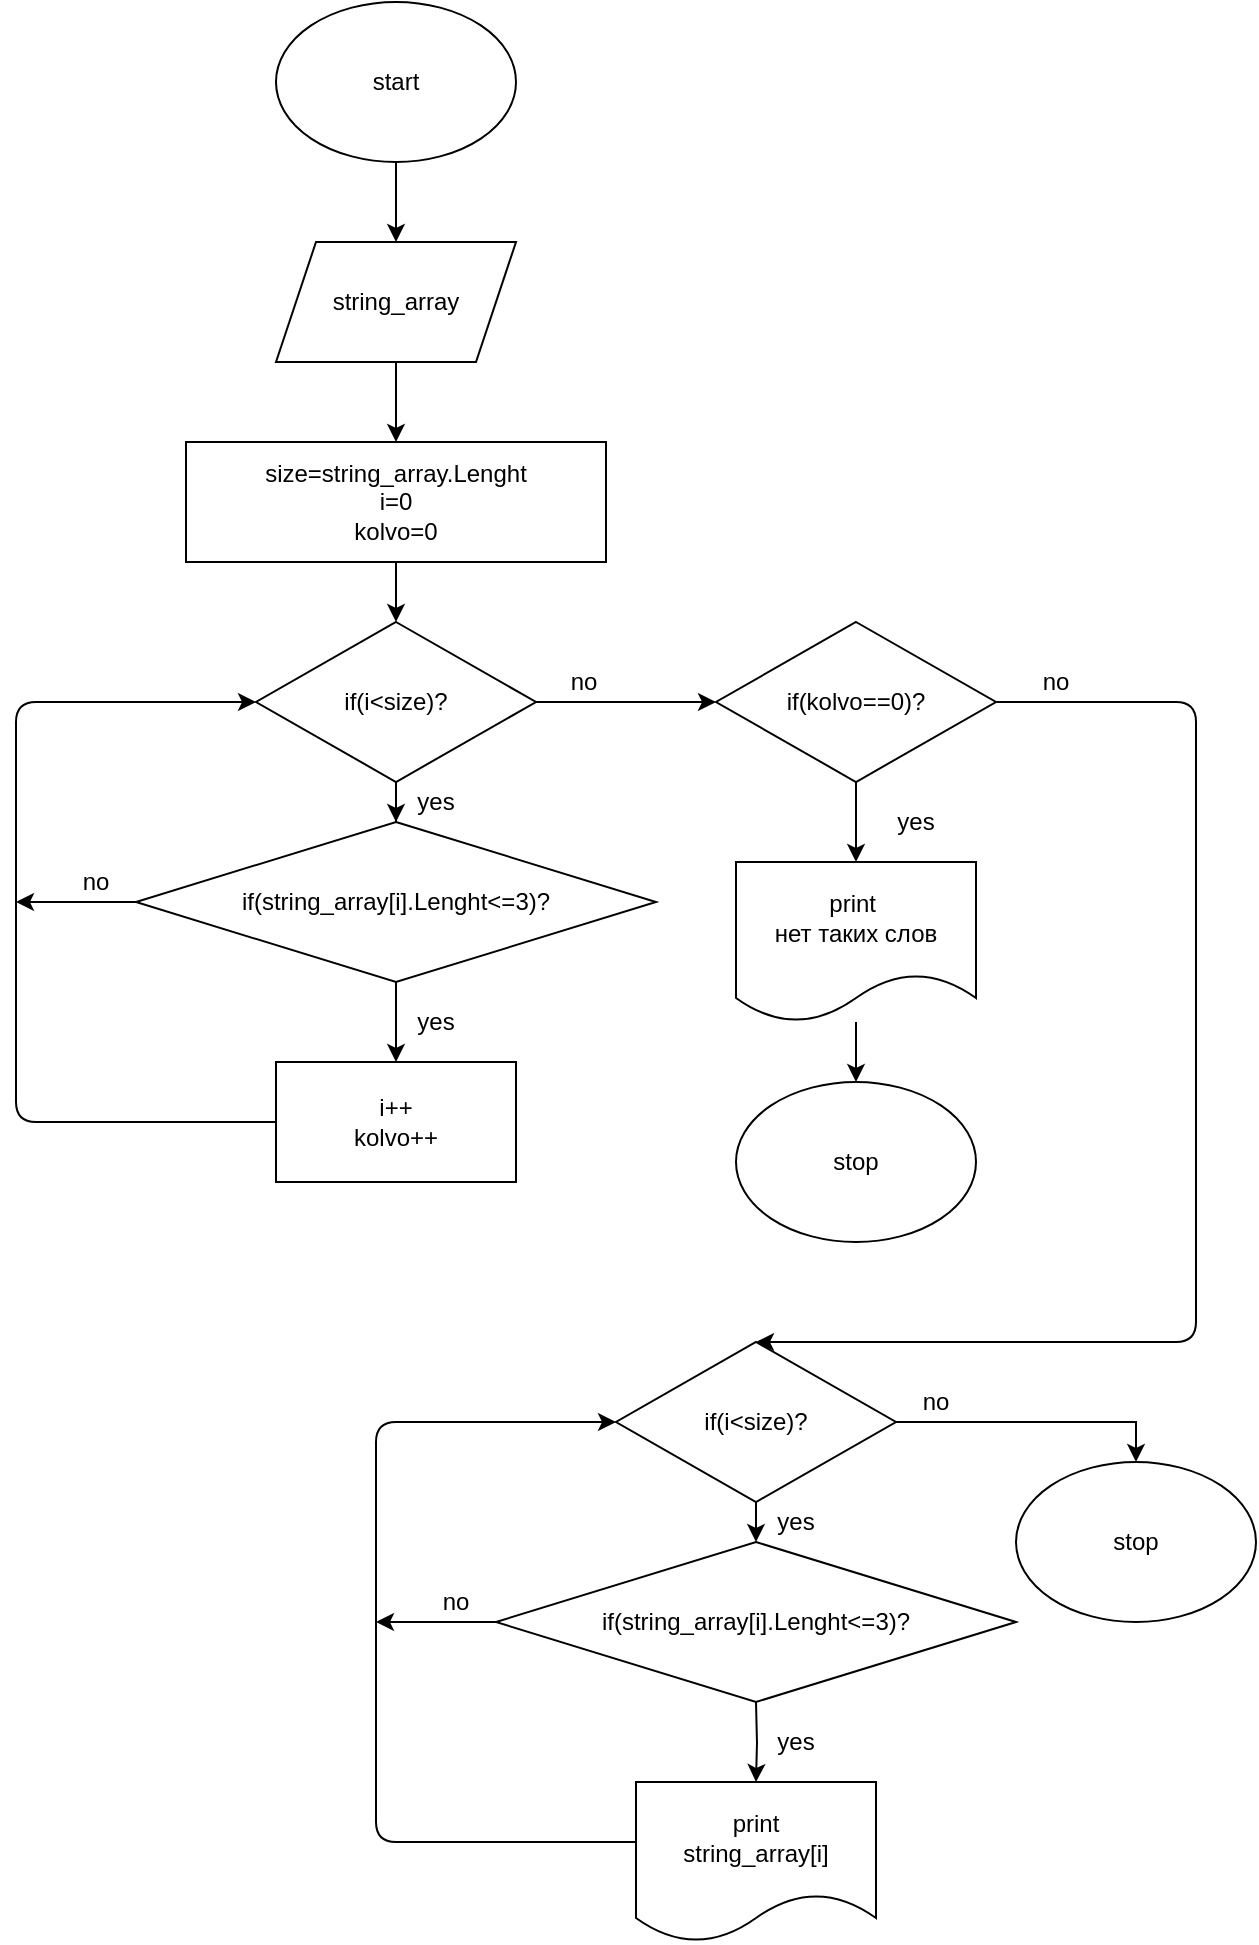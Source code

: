 <mxfile version="13.9.9" type="device"><diagram id="k3A7FJwCCYcbED-0vpm2" name="Страница 1"><mxGraphModel dx="1264" dy="1753" grid="1" gridSize="10" guides="1" tooltips="1" connect="1" arrows="1" fold="1" page="1" pageScale="1" pageWidth="827" pageHeight="1169" math="0" shadow="0"><root><mxCell id="0"/><mxCell id="1" parent="0"/><mxCell id="Ur9Ffrg7iVcrHdAPba-X-3" value="" style="edgeStyle=orthogonalEdgeStyle;rounded=0;orthogonalLoop=1;jettySize=auto;html=1;" edge="1" parent="1" source="Ur9Ffrg7iVcrHdAPba-X-1" target="Ur9Ffrg7iVcrHdAPba-X-2"><mxGeometry relative="1" as="geometry"/></mxCell><mxCell id="Ur9Ffrg7iVcrHdAPba-X-1" value="start" style="ellipse;whiteSpace=wrap;html=1;" vertex="1" parent="1"><mxGeometry x="280" y="-50" width="120" height="80" as="geometry"/></mxCell><mxCell id="Ur9Ffrg7iVcrHdAPba-X-5" value="" style="edgeStyle=orthogonalEdgeStyle;rounded=0;orthogonalLoop=1;jettySize=auto;html=1;" edge="1" parent="1" source="Ur9Ffrg7iVcrHdAPba-X-2" target="Ur9Ffrg7iVcrHdAPba-X-4"><mxGeometry relative="1" as="geometry"/></mxCell><mxCell id="Ur9Ffrg7iVcrHdAPba-X-2" value="string_array" style="shape=parallelogram;perimeter=parallelogramPerimeter;whiteSpace=wrap;html=1;fixedSize=1;" vertex="1" parent="1"><mxGeometry x="280" y="70" width="120" height="60" as="geometry"/></mxCell><mxCell id="Ur9Ffrg7iVcrHdAPba-X-7" value="" style="edgeStyle=orthogonalEdgeStyle;rounded=0;orthogonalLoop=1;jettySize=auto;html=1;" edge="1" parent="1" source="Ur9Ffrg7iVcrHdAPba-X-10" target="Ur9Ffrg7iVcrHdAPba-X-6"><mxGeometry relative="1" as="geometry"/></mxCell><mxCell id="Ur9Ffrg7iVcrHdAPba-X-4" value="size=string_array.Lenght&lt;br&gt;i=0&lt;br&gt;kolvo=0" style="rounded=0;whiteSpace=wrap;html=1;" vertex="1" parent="1"><mxGeometry x="235" y="170" width="210" height="60" as="geometry"/></mxCell><mxCell id="Ur9Ffrg7iVcrHdAPba-X-9" value="" style="edgeStyle=orthogonalEdgeStyle;rounded=0;orthogonalLoop=1;jettySize=auto;html=1;" edge="1" parent="1" source="Ur9Ffrg7iVcrHdAPba-X-6" target="Ur9Ffrg7iVcrHdAPba-X-8"><mxGeometry relative="1" as="geometry"/></mxCell><mxCell id="Ur9Ffrg7iVcrHdAPba-X-6" value="if(string_array[i].Lenght&amp;lt;=3)?" style="rhombus;whiteSpace=wrap;html=1;" vertex="1" parent="1"><mxGeometry x="210" y="360" width="260" height="80" as="geometry"/></mxCell><mxCell id="Ur9Ffrg7iVcrHdAPba-X-8" value="i++&lt;br&gt;kolvo++" style="rounded=0;whiteSpace=wrap;html=1;" vertex="1" parent="1"><mxGeometry x="280" y="480" width="120" height="60" as="geometry"/></mxCell><mxCell id="Ur9Ffrg7iVcrHdAPba-X-22" value="" style="edgeStyle=orthogonalEdgeStyle;rounded=0;orthogonalLoop=1;jettySize=auto;html=1;" edge="1" parent="1" source="Ur9Ffrg7iVcrHdAPba-X-10" target="Ur9Ffrg7iVcrHdAPba-X-19"><mxGeometry relative="1" as="geometry"/></mxCell><mxCell id="Ur9Ffrg7iVcrHdAPba-X-10" value="if(i&amp;lt;size)?" style="rhombus;whiteSpace=wrap;html=1;" vertex="1" parent="1"><mxGeometry x="270" y="260" width="140" height="80" as="geometry"/></mxCell><mxCell id="Ur9Ffrg7iVcrHdAPba-X-11" value="" style="edgeStyle=orthogonalEdgeStyle;rounded=0;orthogonalLoop=1;jettySize=auto;html=1;" edge="1" parent="1" source="Ur9Ffrg7iVcrHdAPba-X-4" target="Ur9Ffrg7iVcrHdAPba-X-10"><mxGeometry relative="1" as="geometry"><mxPoint x="340" y="230" as="sourcePoint"/><mxPoint x="340" y="350" as="targetPoint"/></mxGeometry></mxCell><mxCell id="Ur9Ffrg7iVcrHdAPba-X-12" value="" style="endArrow=classic;html=1;exitX=0;exitY=0.5;exitDx=0;exitDy=0;entryX=0;entryY=0.5;entryDx=0;entryDy=0;" edge="1" parent="1" source="Ur9Ffrg7iVcrHdAPba-X-8" target="Ur9Ffrg7iVcrHdAPba-X-10"><mxGeometry width="50" height="50" relative="1" as="geometry"><mxPoint x="390" y="290" as="sourcePoint"/><mxPoint x="440" y="240" as="targetPoint"/><Array as="points"><mxPoint x="150" y="510"/><mxPoint x="150" y="300"/></Array></mxGeometry></mxCell><mxCell id="Ur9Ffrg7iVcrHdAPba-X-13" value="" style="endArrow=classic;html=1;exitX=0;exitY=0.5;exitDx=0;exitDy=0;" edge="1" parent="1" source="Ur9Ffrg7iVcrHdAPba-X-6"><mxGeometry width="50" height="50" relative="1" as="geometry"><mxPoint x="390" y="290" as="sourcePoint"/><mxPoint x="150" y="400" as="targetPoint"/></mxGeometry></mxCell><mxCell id="Ur9Ffrg7iVcrHdAPba-X-14" value="yes" style="text;html=1;strokeColor=none;fillColor=none;align=center;verticalAlign=middle;whiteSpace=wrap;rounded=0;" vertex="1" parent="1"><mxGeometry x="340" y="340" width="40" height="20" as="geometry"/></mxCell><mxCell id="Ur9Ffrg7iVcrHdAPba-X-15" value="yes" style="text;html=1;strokeColor=none;fillColor=none;align=center;verticalAlign=middle;whiteSpace=wrap;rounded=0;" vertex="1" parent="1"><mxGeometry x="340" y="450" width="40" height="20" as="geometry"/></mxCell><mxCell id="Ur9Ffrg7iVcrHdAPba-X-17" value="no" style="text;html=1;strokeColor=none;fillColor=none;align=center;verticalAlign=middle;whiteSpace=wrap;rounded=0;" vertex="1" parent="1"><mxGeometry x="170" y="380" width="40" height="20" as="geometry"/></mxCell><mxCell id="Ur9Ffrg7iVcrHdAPba-X-23" value="" style="edgeStyle=orthogonalEdgeStyle;rounded=0;orthogonalLoop=1;jettySize=auto;html=1;" edge="1" parent="1" source="Ur9Ffrg7iVcrHdAPba-X-19" target="Ur9Ffrg7iVcrHdAPba-X-21"><mxGeometry relative="1" as="geometry"/></mxCell><mxCell id="Ur9Ffrg7iVcrHdAPba-X-19" value="if(kolvo==0)?" style="rhombus;whiteSpace=wrap;html=1;" vertex="1" parent="1"><mxGeometry x="500" y="260" width="140" height="80" as="geometry"/></mxCell><mxCell id="Ur9Ffrg7iVcrHdAPba-X-25" value="" style="edgeStyle=orthogonalEdgeStyle;rounded=0;orthogonalLoop=1;jettySize=auto;html=1;" edge="1" parent="1" source="Ur9Ffrg7iVcrHdAPba-X-21" target="Ur9Ffrg7iVcrHdAPba-X-24"><mxGeometry relative="1" as="geometry"/></mxCell><mxCell id="Ur9Ffrg7iVcrHdAPba-X-21" value="print&amp;nbsp;&lt;br&gt;нет таких слов" style="shape=document;whiteSpace=wrap;html=1;boundedLbl=1;" vertex="1" parent="1"><mxGeometry x="510" y="380" width="120" height="80" as="geometry"/></mxCell><mxCell id="Ur9Ffrg7iVcrHdAPba-X-24" value="stop" style="ellipse;whiteSpace=wrap;html=1;" vertex="1" parent="1"><mxGeometry x="510" y="490" width="120" height="80" as="geometry"/></mxCell><mxCell id="Ur9Ffrg7iVcrHdAPba-X-35" value="" style="edgeStyle=orthogonalEdgeStyle;rounded=0;orthogonalLoop=1;jettySize=auto;html=1;" edge="1" parent="1" source="Ur9Ffrg7iVcrHdAPba-X-38"><mxGeometry relative="1" as="geometry"><mxPoint x="520" y="720" as="targetPoint"/></mxGeometry></mxCell><mxCell id="Ur9Ffrg7iVcrHdAPba-X-36" value="" style="edgeStyle=orthogonalEdgeStyle;rounded=0;orthogonalLoop=1;jettySize=auto;html=1;" edge="1" parent="1"><mxGeometry relative="1" as="geometry"><mxPoint x="520" y="800" as="sourcePoint"/><mxPoint x="520" y="840" as="targetPoint"/></mxGeometry></mxCell><mxCell id="Ur9Ffrg7iVcrHdAPba-X-53" value="" style="edgeStyle=orthogonalEdgeStyle;rounded=0;orthogonalLoop=1;jettySize=auto;html=1;entryX=0.5;entryY=0;entryDx=0;entryDy=0;" edge="1" parent="1" source="Ur9Ffrg7iVcrHdAPba-X-38" target="Ur9Ffrg7iVcrHdAPba-X-52"><mxGeometry relative="1" as="geometry"><mxPoint x="670" y="705" as="targetPoint"/></mxGeometry></mxCell><mxCell id="Ur9Ffrg7iVcrHdAPba-X-38" value="if(i&amp;lt;size)?" style="rhombus;whiteSpace=wrap;html=1;" vertex="1" parent="1"><mxGeometry x="450" y="620" width="140" height="80" as="geometry"/></mxCell><mxCell id="Ur9Ffrg7iVcrHdAPba-X-39" value="" style="endArrow=classic;html=1;exitX=0;exitY=0.5;exitDx=0;exitDy=0;entryX=0;entryY=0.5;entryDx=0;entryDy=0;" edge="1" parent="1" target="Ur9Ffrg7iVcrHdAPba-X-38"><mxGeometry width="50" height="50" relative="1" as="geometry"><mxPoint x="460" y="870" as="sourcePoint"/><mxPoint x="620" y="600" as="targetPoint"/><Array as="points"><mxPoint x="330" y="870"/><mxPoint x="330" y="660"/></Array></mxGeometry></mxCell><mxCell id="Ur9Ffrg7iVcrHdAPba-X-40" value="" style="endArrow=classic;html=1;exitX=0;exitY=0.5;exitDx=0;exitDy=0;" edge="1" parent="1"><mxGeometry width="50" height="50" relative="1" as="geometry"><mxPoint x="390" y="760" as="sourcePoint"/><mxPoint x="330" y="760" as="targetPoint"/></mxGeometry></mxCell><mxCell id="Ur9Ffrg7iVcrHdAPba-X-41" value="yes" style="text;html=1;strokeColor=none;fillColor=none;align=center;verticalAlign=middle;whiteSpace=wrap;rounded=0;" vertex="1" parent="1"><mxGeometry x="520" y="700" width="40" height="20" as="geometry"/></mxCell><mxCell id="Ur9Ffrg7iVcrHdAPba-X-42" value="yes" style="text;html=1;strokeColor=none;fillColor=none;align=center;verticalAlign=middle;whiteSpace=wrap;rounded=0;" vertex="1" parent="1"><mxGeometry x="520" y="810" width="40" height="20" as="geometry"/></mxCell><mxCell id="Ur9Ffrg7iVcrHdAPba-X-43" value="no" style="text;html=1;strokeColor=none;fillColor=none;align=center;verticalAlign=middle;whiteSpace=wrap;rounded=0;" vertex="1" parent="1"><mxGeometry x="350" y="740" width="40" height="20" as="geometry"/></mxCell><mxCell id="Ur9Ffrg7iVcrHdAPba-X-44" value="if(string_array[i].Lenght&amp;lt;=3)?" style="rhombus;whiteSpace=wrap;html=1;" vertex="1" parent="1"><mxGeometry x="390" y="720" width="260" height="80" as="geometry"/></mxCell><mxCell id="Ur9Ffrg7iVcrHdAPba-X-45" value="" style="endArrow=classic;html=1;exitX=1;exitY=0.5;exitDx=0;exitDy=0;entryX=0.5;entryY=0;entryDx=0;entryDy=0;" edge="1" parent="1" source="Ur9Ffrg7iVcrHdAPba-X-19" target="Ur9Ffrg7iVcrHdAPba-X-38"><mxGeometry width="50" height="50" relative="1" as="geometry"><mxPoint x="390" y="620" as="sourcePoint"/><mxPoint x="440" y="570" as="targetPoint"/><Array as="points"><mxPoint x="740" y="300"/><mxPoint x="740" y="620"/></Array></mxGeometry></mxCell><mxCell id="Ur9Ffrg7iVcrHdAPba-X-46" value="no" style="text;html=1;strokeColor=none;fillColor=none;align=center;verticalAlign=middle;whiteSpace=wrap;rounded=0;" vertex="1" parent="1"><mxGeometry x="414" y="280" width="40" height="20" as="geometry"/></mxCell><mxCell id="Ur9Ffrg7iVcrHdAPba-X-47" value="no" style="text;html=1;strokeColor=none;fillColor=none;align=center;verticalAlign=middle;whiteSpace=wrap;rounded=0;" vertex="1" parent="1"><mxGeometry x="650" y="280" width="40" height="20" as="geometry"/></mxCell><mxCell id="Ur9Ffrg7iVcrHdAPba-X-48" value="yes" style="text;html=1;strokeColor=none;fillColor=none;align=center;verticalAlign=middle;whiteSpace=wrap;rounded=0;" vertex="1" parent="1"><mxGeometry x="580" y="350" width="40" height="20" as="geometry"/></mxCell><mxCell id="Ur9Ffrg7iVcrHdAPba-X-49" value="no" style="text;html=1;strokeColor=none;fillColor=none;align=center;verticalAlign=middle;whiteSpace=wrap;rounded=0;" vertex="1" parent="1"><mxGeometry x="590" y="640" width="40" height="20" as="geometry"/></mxCell><mxCell id="Ur9Ffrg7iVcrHdAPba-X-50" value="" style="edgeStyle=orthogonalEdgeStyle;rounded=0;orthogonalLoop=1;jettySize=auto;html=1;" edge="1" parent="1" target="Ur9Ffrg7iVcrHdAPba-X-52"><mxGeometry relative="1" as="geometry"><mxPoint x="730" y="745" as="sourcePoint"/></mxGeometry></mxCell><mxCell id="Ur9Ffrg7iVcrHdAPba-X-52" value="stop" style="ellipse;whiteSpace=wrap;html=1;" vertex="1" parent="1"><mxGeometry x="650" y="680" width="120" height="80" as="geometry"/></mxCell><mxCell id="Ur9Ffrg7iVcrHdAPba-X-54" value="print&lt;br&gt;string_array[i]" style="shape=document;whiteSpace=wrap;html=1;boundedLbl=1;" vertex="1" parent="1"><mxGeometry x="460" y="840" width="120" height="80" as="geometry"/></mxCell></root></mxGraphModel></diagram></mxfile>